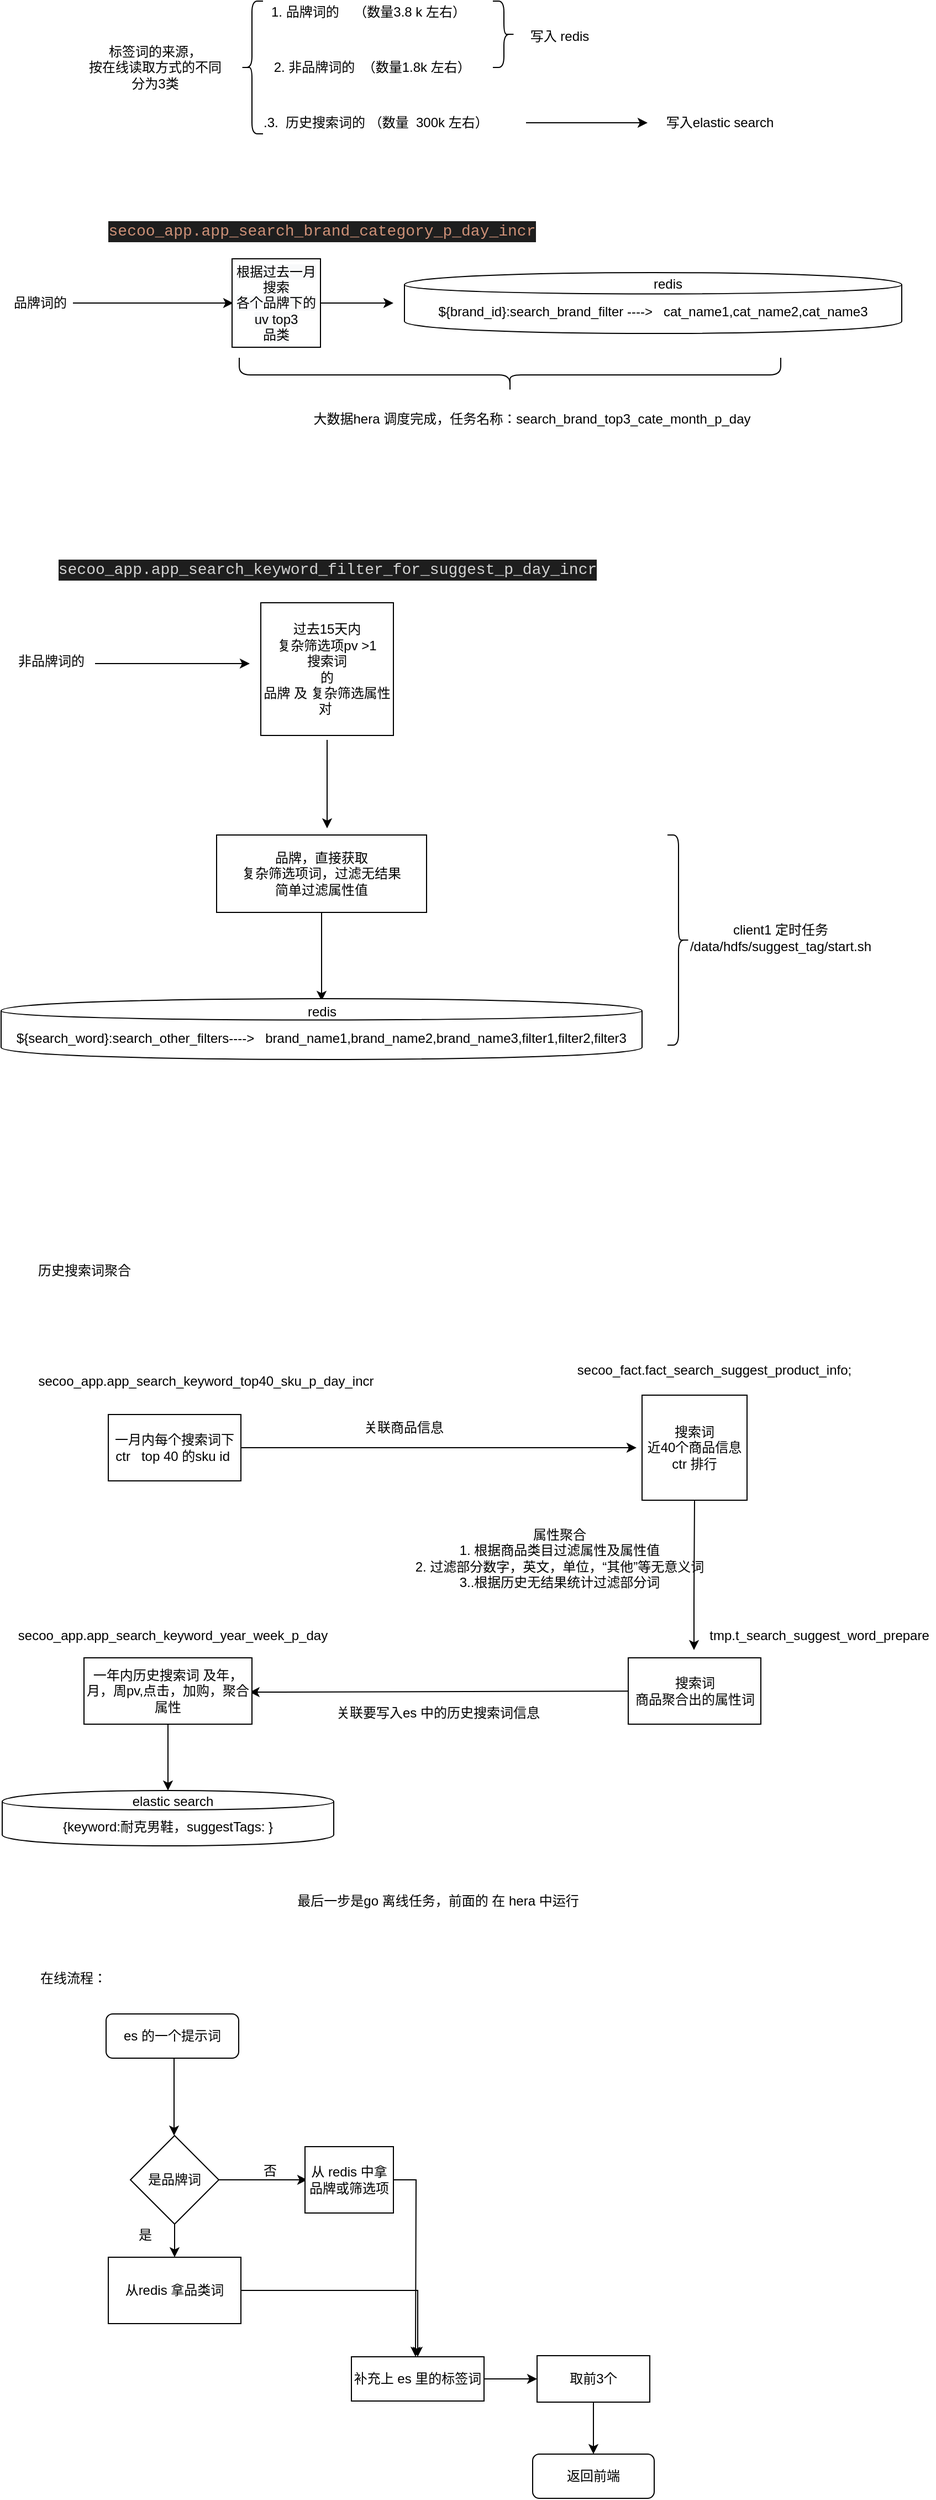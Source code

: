 <mxfile version="13.0.9" type="github">
  <diagram id="A91LpBzX5Wgsc4IaKshx" name="Page-1">
    <mxGraphModel dx="925" dy="512" grid="1" gridSize="10" guides="1" tooltips="1" connect="1" arrows="1" fold="1" page="1" pageScale="1" pageWidth="827" pageHeight="1169" math="0" shadow="0">
      <root>
        <mxCell id="0" />
        <mxCell id="1" parent="0" />
        <mxCell id="TyoJxL2L62WcN0cPFRU_-1" value="" style="shape=curlyBracket;whiteSpace=wrap;html=1;rounded=1;" parent="1" vertex="1">
          <mxGeometry x="222" y="72" width="20" height="120" as="geometry" />
        </mxCell>
        <mxCell id="TyoJxL2L62WcN0cPFRU_-4" value="1. 品牌词的&amp;nbsp; &amp;nbsp; （数量3.8 k 左右）" style="text;html=1;align=center;verticalAlign=middle;resizable=0;points=[];autosize=1;" parent="1" vertex="1">
          <mxGeometry x="242" y="72" width="190" height="20" as="geometry" />
        </mxCell>
        <mxCell id="TyoJxL2L62WcN0cPFRU_-7" value="标签词的来源，&lt;br&gt;按在线读取方式的不同&lt;br&gt;分为3类" style="text;html=1;align=center;verticalAlign=middle;resizable=0;points=[];autosize=1;" parent="1" vertex="1">
          <mxGeometry x="74" y="107" width="140" height="50" as="geometry" />
        </mxCell>
        <mxCell id="TyoJxL2L62WcN0cPFRU_-9" value="2. 非品牌词的&amp;nbsp; （数量1.8k 左右）&amp;nbsp;" style="text;html=1;align=center;verticalAlign=middle;resizable=0;points=[];autosize=1;" parent="1" vertex="1">
          <mxGeometry x="242" y="122" width="200" height="20" as="geometry" />
        </mxCell>
        <mxCell id="TyoJxL2L62WcN0cPFRU_-16" value="" style="shape=curlyBracket;whiteSpace=wrap;html=1;rounded=1;rotation=-180;" parent="1" vertex="1">
          <mxGeometry x="450" y="72" width="20" height="60" as="geometry" />
        </mxCell>
        <mxCell id="TyoJxL2L62WcN0cPFRU_-21" value="写入 redis" style="text;html=1;align=center;verticalAlign=middle;resizable=0;points=[];autosize=1;" parent="1" vertex="1">
          <mxGeometry x="475" y="94" width="70" height="20" as="geometry" />
        </mxCell>
        <mxCell id="TyoJxL2L62WcN0cPFRU_-23" value="" style="endArrow=classic;html=1;" parent="1" edge="1">
          <mxGeometry width="50" height="50" relative="1" as="geometry">
            <mxPoint x="480" y="182" as="sourcePoint" />
            <mxPoint x="590" y="182" as="targetPoint" />
          </mxGeometry>
        </mxCell>
        <mxCell id="TyoJxL2L62WcN0cPFRU_-24" value="写入elastic search" style="text;html=1;align=center;verticalAlign=middle;resizable=0;points=[];autosize=1;" parent="1" vertex="1">
          <mxGeometry x="600" y="172" width="110" height="20" as="geometry" />
        </mxCell>
        <mxCell id="TyoJxL2L62WcN0cPFRU_-28" value="" style="edgeStyle=orthogonalEdgeStyle;rounded=0;orthogonalLoop=1;jettySize=auto;html=1;" parent="1" source="TyoJxL2L62WcN0cPFRU_-26" edge="1">
          <mxGeometry relative="1" as="geometry">
            <mxPoint x="215" y="345" as="targetPoint" />
          </mxGeometry>
        </mxCell>
        <mxCell id="TyoJxL2L62WcN0cPFRU_-26" value="品牌词的" style="text;html=1;align=center;verticalAlign=middle;resizable=0;points=[];autosize=1;" parent="1" vertex="1">
          <mxGeometry x="10" y="335" width="60" height="20" as="geometry" />
        </mxCell>
        <mxCell id="TyoJxL2L62WcN0cPFRU_-29" value="&lt;div style=&quot;color: rgb(212 , 212 , 212) ; background-color: rgb(30 , 30 , 30) ; font-family: &amp;#34;consolas&amp;#34; , &amp;#34;courier new&amp;#34; , monospace ; font-size: 14px ; line-height: 19px&quot;&gt;&lt;span style=&quot;color: #ce9178&quot;&gt;secoo_app.app_search_brand_category_p_day_incr&lt;/span&gt;&lt;/div&gt;" style="text;html=1;align=center;verticalAlign=middle;resizable=0;points=[];autosize=1;" parent="1" vertex="1">
          <mxGeometry x="110" y="270" width="370" height="20" as="geometry" />
        </mxCell>
        <mxCell id="TyoJxL2L62WcN0cPFRU_-32" value="" style="edgeStyle=orthogonalEdgeStyle;rounded=0;orthogonalLoop=1;jettySize=auto;html=1;" parent="1" source="TyoJxL2L62WcN0cPFRU_-30" edge="1">
          <mxGeometry relative="1" as="geometry">
            <mxPoint x="360" y="345" as="targetPoint" />
          </mxGeometry>
        </mxCell>
        <mxCell id="TyoJxL2L62WcN0cPFRU_-30" value="&lt;span style=&quot;color: rgb(0 , 0 , 0) ; font-family: &amp;#34;helvetica&amp;#34; ; font-size: 12px ; font-style: normal ; font-weight: 400 ; letter-spacing: normal ; text-align: center ; text-indent: 0px ; text-transform: none ; word-spacing: 0px ; background-color: rgb(248 , 249 , 250) ; float: none ; display: inline&quot;&gt;根据过去一月搜索&lt;/span&gt;&lt;br style=&quot;color: rgb(0 , 0 , 0) ; font-family: &amp;#34;helvetica&amp;#34; ; font-size: 12px ; font-style: normal ; font-weight: 400 ; letter-spacing: normal ; text-align: center ; text-indent: 0px ; text-transform: none ; word-spacing: 0px ; background-color: rgb(248 , 249 , 250)&quot;&gt;&lt;span style=&quot;color: rgb(0 , 0 , 0) ; font-family: &amp;#34;helvetica&amp;#34; ; font-size: 12px ; font-style: normal ; font-weight: 400 ; letter-spacing: normal ; text-align: center ; text-indent: 0px ; text-transform: none ; word-spacing: 0px ; background-color: rgb(248 , 249 , 250) ; float: none ; display: inline&quot;&gt;各个品牌下的&lt;/span&gt;&lt;br style=&quot;color: rgb(0 , 0 , 0) ; font-family: &amp;#34;helvetica&amp;#34; ; font-size: 12px ; font-style: normal ; font-weight: 400 ; letter-spacing: normal ; text-align: center ; text-indent: 0px ; text-transform: none ; word-spacing: 0px ; background-color: rgb(248 , 249 , 250)&quot;&gt;&lt;span style=&quot;color: rgb(0 , 0 , 0) ; font-family: &amp;#34;helvetica&amp;#34; ; font-size: 12px ; font-style: normal ; font-weight: 400 ; letter-spacing: normal ; text-align: center ; text-indent: 0px ; text-transform: none ; word-spacing: 0px ; background-color: rgb(248 , 249 , 250) ; float: none ; display: inline&quot;&gt;uv top3&lt;/span&gt;&lt;br style=&quot;color: rgb(0 , 0 , 0) ; font-family: &amp;#34;helvetica&amp;#34; ; font-size: 12px ; font-style: normal ; font-weight: 400 ; letter-spacing: normal ; text-align: center ; text-indent: 0px ; text-transform: none ; word-spacing: 0px ; background-color: rgb(248 , 249 , 250)&quot;&gt;&lt;span style=&quot;color: rgb(0 , 0 , 0) ; font-family: &amp;#34;helvetica&amp;#34; ; font-size: 12px ; font-style: normal ; font-weight: 400 ; letter-spacing: normal ; text-align: center ; text-indent: 0px ; text-transform: none ; word-spacing: 0px ; background-color: rgb(248 , 249 , 250) ; float: none ; display: inline&quot;&gt;品类&lt;/span&gt;" style="whiteSpace=wrap;html=1;aspect=fixed;" parent="1" vertex="1">
          <mxGeometry x="214" y="305" width="80" height="80" as="geometry" />
        </mxCell>
        <mxCell id="TyoJxL2L62WcN0cPFRU_-33" value="${brand_id}:search_brand_filter ----&amp;gt;&amp;nbsp; &amp;nbsp;cat_name1,cat_name2,cat_name3" style="shape=cylinder;whiteSpace=wrap;html=1;boundedLbl=1;backgroundOutline=1;" parent="1" vertex="1">
          <mxGeometry x="370" y="317.5" width="450" height="55" as="geometry" />
        </mxCell>
        <mxCell id="TyoJxL2L62WcN0cPFRU_-34" value="redis" style="text;html=1;align=center;verticalAlign=middle;resizable=0;points=[];autosize=1;" parent="1" vertex="1">
          <mxGeometry x="588" y="317.5" width="40" height="20" as="geometry" />
        </mxCell>
        <mxCell id="TyoJxL2L62WcN0cPFRU_-37" value="" style="shape=curlyBracket;whiteSpace=wrap;html=1;rounded=1;rotation=-90;" parent="1" vertex="1">
          <mxGeometry x="450" y="165" width="31" height="490" as="geometry" />
        </mxCell>
        <mxCell id="TyoJxL2L62WcN0cPFRU_-38" value="大数据hera 调度完成，任务名称：search_brand_top3_cate_month_p_day" style="text;html=1;align=center;verticalAlign=middle;resizable=0;points=[];autosize=1;" parent="1" vertex="1">
          <mxGeometry x="280" y="440" width="410" height="20" as="geometry" />
        </mxCell>
        <mxCell id="TyoJxL2L62WcN0cPFRU_-48" value="" style="edgeStyle=orthogonalEdgeStyle;rounded=0;orthogonalLoop=1;jettySize=auto;html=1;" parent="1" edge="1">
          <mxGeometry relative="1" as="geometry">
            <mxPoint x="230" y="671" as="targetPoint" />
            <mxPoint x="90" y="671" as="sourcePoint" />
          </mxGeometry>
        </mxCell>
        <mxCell id="TyoJxL2L62WcN0cPFRU_-39" value="非品牌词的" style="text;html=1;align=center;verticalAlign=middle;resizable=0;points=[];autosize=1;" parent="1" vertex="1">
          <mxGeometry x="10" y="659" width="80" height="20" as="geometry" />
        </mxCell>
        <mxCell id="TyoJxL2L62WcN0cPFRU_-14" value="&amp;nbsp;.3.&amp;nbsp; 历史搜索词的 （数量&amp;nbsp; 300k 左右）" style="text;html=1;align=center;verticalAlign=middle;resizable=0;points=[];autosize=1;" parent="1" vertex="1">
          <mxGeometry x="232" y="172" width="220" height="20" as="geometry" />
        </mxCell>
        <mxCell id="TyoJxL2L62WcN0cPFRU_-58" value="" style="edgeStyle=orthogonalEdgeStyle;rounded=0;orthogonalLoop=1;jettySize=auto;html=1;" parent="1" edge="1">
          <mxGeometry relative="1" as="geometry">
            <mxPoint x="300" y="740" as="sourcePoint" />
            <mxPoint x="300" y="820" as="targetPoint" />
            <Array as="points">
              <mxPoint x="300" y="806" />
              <mxPoint x="300" y="806" />
            </Array>
          </mxGeometry>
        </mxCell>
        <mxCell id="TyoJxL2L62WcN0cPFRU_-43" value="过去15天内&lt;br&gt;复杂筛选项pv &amp;gt;1&lt;br&gt;搜索词&lt;br&gt;的&lt;br&gt;品牌 及 复杂筛选属性对&amp;nbsp;" style="whiteSpace=wrap;html=1;aspect=fixed;" parent="1" vertex="1">
          <mxGeometry x="240" y="616" width="120" height="120" as="geometry" />
        </mxCell>
        <mxCell id="TyoJxL2L62WcN0cPFRU_-46" value="&lt;div style=&quot;color: rgb(212 , 212 , 212) ; background-color: rgb(30 , 30 , 30) ; font-family: &amp;#34;consolas&amp;#34; , &amp;#34;courier new&amp;#34; , monospace ; font-size: 14px ; line-height: 19px&quot;&gt;secoo_app.app_search_keyword_filter_for_suggest_p_day_incr&lt;/div&gt;" style="text;html=1;align=center;verticalAlign=middle;resizable=0;points=[];autosize=1;" parent="1" vertex="1">
          <mxGeometry x="70" y="576" width="460" height="20" as="geometry" />
        </mxCell>
        <mxCell id="TyoJxL2L62WcN0cPFRU_-55" value="" style="edgeStyle=orthogonalEdgeStyle;rounded=0;orthogonalLoop=1;jettySize=auto;html=1;" parent="1" source="TyoJxL2L62WcN0cPFRU_-52" edge="1">
          <mxGeometry relative="1" as="geometry">
            <mxPoint x="295" y="976" as="targetPoint" />
          </mxGeometry>
        </mxCell>
        <mxCell id="TyoJxL2L62WcN0cPFRU_-52" value="&lt;span&gt;品牌，直接获取&lt;/span&gt;&lt;br&gt;&lt;span&gt;复杂筛选项词，过滤无结果&lt;/span&gt;&lt;br&gt;&lt;span&gt;简单过滤属性值&lt;/span&gt;" style="rounded=0;whiteSpace=wrap;html=1;" parent="1" vertex="1">
          <mxGeometry x="200" y="826" width="190" height="70" as="geometry" />
        </mxCell>
        <mxCell id="TyoJxL2L62WcN0cPFRU_-53" value="${search_word}:search_other_filters----&amp;gt;&amp;nbsp; &amp;nbsp;brand_name1,brand_name2,brand_name3,filter1,filter2,filter3" style="shape=cylinder;whiteSpace=wrap;html=1;boundedLbl=1;backgroundOutline=1;" parent="1" vertex="1">
          <mxGeometry x="5" y="974" width="580" height="55" as="geometry" />
        </mxCell>
        <mxCell id="TyoJxL2L62WcN0cPFRU_-54" value="redis" style="text;html=1;align=center;verticalAlign=middle;resizable=0;points=[];autosize=1;" parent="1" vertex="1">
          <mxGeometry x="275" y="976" width="40" height="20" as="geometry" />
        </mxCell>
        <mxCell id="TyoJxL2L62WcN0cPFRU_-60" value="" style="shape=curlyBracket;whiteSpace=wrap;html=1;rounded=1;direction=west;" parent="1" vertex="1">
          <mxGeometry x="608" y="826" width="20" height="190" as="geometry" />
        </mxCell>
        <mxCell id="TyoJxL2L62WcN0cPFRU_-61" value="client1 定时任务&lt;br&gt;/data/hdfs/suggest_tag/start.sh" style="text;html=1;align=center;verticalAlign=middle;resizable=0;points=[];autosize=1;" parent="1" vertex="1">
          <mxGeometry x="620" y="904" width="180" height="30" as="geometry" />
        </mxCell>
        <mxCell id="iZUuwFrf2KAGskIMmz3N-3" value="历史搜索词聚合" style="text;html=1;align=center;verticalAlign=middle;resizable=0;points=[];autosize=1;" vertex="1" parent="1">
          <mxGeometry x="30" y="1210" width="100" height="20" as="geometry" />
        </mxCell>
        <mxCell id="iZUuwFrf2KAGskIMmz3N-4" value="搜索词&lt;br&gt;近40个商品信息&lt;br&gt;ctr 排行" style="whiteSpace=wrap;html=1;aspect=fixed;" vertex="1" parent="1">
          <mxGeometry x="585" y="1332.5" width="95" height="95" as="geometry" />
        </mxCell>
        <mxCell id="iZUuwFrf2KAGskIMmz3N-5" value="secoo_fact.fact_search_suggest_product_info;" style="text;html=1;align=center;verticalAlign=middle;resizable=0;points=[];autosize=1;" vertex="1" parent="1">
          <mxGeometry x="520" y="1300" width="260" height="20" as="geometry" />
        </mxCell>
        <mxCell id="iZUuwFrf2KAGskIMmz3N-6" value="secoo_app.app_search_keyword_top40_sku_p_day_incr" style="text;html=1;align=center;verticalAlign=middle;resizable=0;points=[];autosize=1;" vertex="1" parent="1">
          <mxGeometry x="30" y="1310" width="320" height="20" as="geometry" />
        </mxCell>
        <mxCell id="iZUuwFrf2KAGskIMmz3N-10" style="edgeStyle=orthogonalEdgeStyle;rounded=0;orthogonalLoop=1;jettySize=auto;html=1;" edge="1" parent="1" source="iZUuwFrf2KAGskIMmz3N-7">
          <mxGeometry relative="1" as="geometry">
            <mxPoint x="580" y="1380" as="targetPoint" />
          </mxGeometry>
        </mxCell>
        <mxCell id="iZUuwFrf2KAGskIMmz3N-7" value="一月内每个搜索词下&lt;br&gt;ctr&amp;nbsp; &amp;nbsp;top 40 的sku id&amp;nbsp;" style="rounded=0;whiteSpace=wrap;html=1;" vertex="1" parent="1">
          <mxGeometry x="102" y="1350" width="120" height="60" as="geometry" />
        </mxCell>
        <mxCell id="iZUuwFrf2KAGskIMmz3N-11" value="关联商品信息" style="text;html=1;align=center;verticalAlign=middle;resizable=0;points=[];autosize=1;" vertex="1" parent="1">
          <mxGeometry x="324" y="1352" width="90" height="20" as="geometry" />
        </mxCell>
        <mxCell id="iZUuwFrf2KAGskIMmz3N-12" value="" style="endArrow=classic;html=1;exitX=0.5;exitY=1;exitDx=0;exitDy=0;" edge="1" parent="1" source="iZUuwFrf2KAGskIMmz3N-4">
          <mxGeometry width="50" height="50" relative="1" as="geometry">
            <mxPoint x="632" y="1450" as="sourcePoint" />
            <mxPoint x="632" y="1563" as="targetPoint" />
            <Array as="points">
              <mxPoint x="632" y="1512.5" />
            </Array>
          </mxGeometry>
        </mxCell>
        <mxCell id="iZUuwFrf2KAGskIMmz3N-13" value="搜索词&lt;br&gt;商品聚合出的属性词" style="rounded=0;whiteSpace=wrap;html=1;" vertex="1" parent="1">
          <mxGeometry x="572.5" y="1570" width="120" height="60" as="geometry" />
        </mxCell>
        <mxCell id="iZUuwFrf2KAGskIMmz3N-14" value="属性聚合&lt;br&gt;1. 根据商品类目过滤属性及属性值&lt;br&gt;2. 过滤部分数字，英文，单位，“其他”等无意义词&lt;br&gt;3..根据历史无结果统计过滤部分词" style="text;html=1;align=center;verticalAlign=middle;resizable=0;points=[];autosize=1;" vertex="1" parent="1">
          <mxGeometry x="370" y="1450" width="280" height="60" as="geometry" />
        </mxCell>
        <mxCell id="iZUuwFrf2KAGskIMmz3N-15" value="tmp.t_search_suggest_word_prepare" style="text;html=1;align=center;verticalAlign=middle;resizable=0;points=[];autosize=1;" vertex="1" parent="1">
          <mxGeometry x="640" y="1540" width="210" height="20" as="geometry" />
        </mxCell>
        <mxCell id="iZUuwFrf2KAGskIMmz3N-18" value="" style="endArrow=classic;html=1;entryX=0.986;entryY=0.517;entryDx=0;entryDy=0;entryPerimeter=0;" edge="1" parent="1" source="iZUuwFrf2KAGskIMmz3N-13" target="iZUuwFrf2KAGskIMmz3N-19">
          <mxGeometry width="50" height="50" relative="1" as="geometry">
            <mxPoint x="414" y="1650" as="sourcePoint" />
            <mxPoint x="240" y="1601" as="targetPoint" />
          </mxGeometry>
        </mxCell>
        <mxCell id="iZUuwFrf2KAGskIMmz3N-24" value="" style="edgeStyle=orthogonalEdgeStyle;rounded=0;orthogonalLoop=1;jettySize=auto;html=1;" edge="1" parent="1" source="iZUuwFrf2KAGskIMmz3N-19" target="iZUuwFrf2KAGskIMmz3N-22">
          <mxGeometry relative="1" as="geometry" />
        </mxCell>
        <mxCell id="iZUuwFrf2KAGskIMmz3N-19" value="一年内历史搜索词 及年，月，周pv,点击，加购，聚合属性" style="rounded=0;whiteSpace=wrap;html=1;" vertex="1" parent="1">
          <mxGeometry x="80" y="1570" width="152" height="60" as="geometry" />
        </mxCell>
        <mxCell id="iZUuwFrf2KAGskIMmz3N-20" value="关联要写入es 中的历史搜索词信息" style="text;html=1;align=center;verticalAlign=middle;resizable=0;points=[];autosize=1;" vertex="1" parent="1">
          <mxGeometry x="300" y="1610" width="200" height="20" as="geometry" />
        </mxCell>
        <mxCell id="iZUuwFrf2KAGskIMmz3N-21" value="secoo_app.app_search_keyword_year_week_p_day" style="text;html=1;align=center;verticalAlign=middle;resizable=0;points=[];autosize=1;" vertex="1" parent="1">
          <mxGeometry x="10" y="1540" width="300" height="20" as="geometry" />
        </mxCell>
        <mxCell id="iZUuwFrf2KAGskIMmz3N-22" value="{keyword:耐克男鞋，suggestTags: }" style="shape=cylinder;whiteSpace=wrap;html=1;boundedLbl=1;backgroundOutline=1;" vertex="1" parent="1">
          <mxGeometry x="6" y="1690" width="300" height="50" as="geometry" />
        </mxCell>
        <mxCell id="iZUuwFrf2KAGskIMmz3N-25" value="elastic search" style="text;html=1;align=center;verticalAlign=middle;resizable=0;points=[];autosize=1;" vertex="1" parent="1">
          <mxGeometry x="115" y="1690" width="90" height="20" as="geometry" />
        </mxCell>
        <mxCell id="iZUuwFrf2KAGskIMmz3N-27" value="最后一步是go 离线任务，前面的 在 hera 中运行" style="text;html=1;align=center;verticalAlign=middle;resizable=0;points=[];autosize=1;" vertex="1" parent="1">
          <mxGeometry x="265" y="1780" width="270" height="20" as="geometry" />
        </mxCell>
        <mxCell id="iZUuwFrf2KAGskIMmz3N-28" value="在线流程：" style="text;html=1;align=center;verticalAlign=middle;resizable=0;points=[];autosize=1;" vertex="1" parent="1">
          <mxGeometry x="30" y="1850" width="80" height="20" as="geometry" />
        </mxCell>
        <mxCell id="iZUuwFrf2KAGskIMmz3N-32" value="" style="edgeStyle=orthogonalEdgeStyle;rounded=0;orthogonalLoop=1;jettySize=auto;html=1;" edge="1" parent="1">
          <mxGeometry relative="1" as="geometry">
            <mxPoint x="161.5" y="1922" as="sourcePoint" />
            <mxPoint x="161.5" y="2002" as="targetPoint" />
          </mxGeometry>
        </mxCell>
        <mxCell id="iZUuwFrf2KAGskIMmz3N-30" value="es 的一个提示词" style="rounded=1;whiteSpace=wrap;html=1;" vertex="1" parent="1">
          <mxGeometry x="100" y="1892" width="120" height="40" as="geometry" />
        </mxCell>
        <mxCell id="iZUuwFrf2KAGskIMmz3N-35" value="" style="edgeStyle=orthogonalEdgeStyle;rounded=0;orthogonalLoop=1;jettySize=auto;html=1;" edge="1" parent="1" source="iZUuwFrf2KAGskIMmz3N-33">
          <mxGeometry relative="1" as="geometry">
            <mxPoint x="282" y="2042" as="targetPoint" />
          </mxGeometry>
        </mxCell>
        <mxCell id="iZUuwFrf2KAGskIMmz3N-40" value="" style="edgeStyle=orthogonalEdgeStyle;rounded=0;orthogonalLoop=1;jettySize=auto;html=1;" edge="1" parent="1" source="iZUuwFrf2KAGskIMmz3N-33" target="iZUuwFrf2KAGskIMmz3N-39">
          <mxGeometry relative="1" as="geometry" />
        </mxCell>
        <mxCell id="iZUuwFrf2KAGskIMmz3N-33" value="是品牌词" style="rhombus;whiteSpace=wrap;html=1;" vertex="1" parent="1">
          <mxGeometry x="122" y="2002" width="80" height="80" as="geometry" />
        </mxCell>
        <mxCell id="iZUuwFrf2KAGskIMmz3N-36" value="否" style="text;html=1;align=center;verticalAlign=middle;resizable=0;points=[];autosize=1;" vertex="1" parent="1">
          <mxGeometry x="233" y="2024" width="30" height="20" as="geometry" />
        </mxCell>
        <mxCell id="iZUuwFrf2KAGskIMmz3N-44" style="edgeStyle=orthogonalEdgeStyle;rounded=0;orthogonalLoop=1;jettySize=auto;html=1;" edge="1" parent="1" source="iZUuwFrf2KAGskIMmz3N-38">
          <mxGeometry relative="1" as="geometry">
            <mxPoint x="380" y="2202" as="targetPoint" />
          </mxGeometry>
        </mxCell>
        <mxCell id="iZUuwFrf2KAGskIMmz3N-38" value="从 redis 中拿品牌或筛选项" style="rounded=0;whiteSpace=wrap;html=1;" vertex="1" parent="1">
          <mxGeometry x="280" y="2012" width="80" height="60" as="geometry" />
        </mxCell>
        <mxCell id="iZUuwFrf2KAGskIMmz3N-43" style="edgeStyle=orthogonalEdgeStyle;rounded=0;orthogonalLoop=1;jettySize=auto;html=1;entryX=0.5;entryY=0;entryDx=0;entryDy=0;" edge="1" parent="1" source="iZUuwFrf2KAGskIMmz3N-39" target="iZUuwFrf2KAGskIMmz3N-41">
          <mxGeometry relative="1" as="geometry" />
        </mxCell>
        <mxCell id="iZUuwFrf2KAGskIMmz3N-39" value="从redis 拿品类词" style="rounded=0;whiteSpace=wrap;html=1;" vertex="1" parent="1">
          <mxGeometry x="102" y="2112" width="120" height="60" as="geometry" />
        </mxCell>
        <mxCell id="iZUuwFrf2KAGskIMmz3N-45" style="edgeStyle=orthogonalEdgeStyle;rounded=0;orthogonalLoop=1;jettySize=auto;html=1;" edge="1" parent="1" source="iZUuwFrf2KAGskIMmz3N-41">
          <mxGeometry relative="1" as="geometry">
            <mxPoint x="490" y="2222" as="targetPoint" />
          </mxGeometry>
        </mxCell>
        <mxCell id="iZUuwFrf2KAGskIMmz3N-41" value="补充上 es 里的标签词" style="rounded=0;whiteSpace=wrap;html=1;" vertex="1" parent="1">
          <mxGeometry x="322" y="2202" width="120" height="40" as="geometry" />
        </mxCell>
        <mxCell id="iZUuwFrf2KAGskIMmz3N-42" value="是" style="text;html=1;align=center;verticalAlign=middle;resizable=0;points=[];autosize=1;" vertex="1" parent="1">
          <mxGeometry x="120" y="2082" width="30" height="20" as="geometry" />
        </mxCell>
        <mxCell id="iZUuwFrf2KAGskIMmz3N-48" value="" style="edgeStyle=orthogonalEdgeStyle;rounded=0;orthogonalLoop=1;jettySize=auto;html=1;" edge="1" parent="1" source="iZUuwFrf2KAGskIMmz3N-46" target="iZUuwFrf2KAGskIMmz3N-47">
          <mxGeometry relative="1" as="geometry" />
        </mxCell>
        <mxCell id="iZUuwFrf2KAGskIMmz3N-46" value="取前3个" style="rounded=0;whiteSpace=wrap;html=1;" vertex="1" parent="1">
          <mxGeometry x="490" y="2201" width="102" height="42" as="geometry" />
        </mxCell>
        <mxCell id="iZUuwFrf2KAGskIMmz3N-47" value="返回前端" style="rounded=1;whiteSpace=wrap;html=1;" vertex="1" parent="1">
          <mxGeometry x="486" y="2290" width="110" height="40" as="geometry" />
        </mxCell>
      </root>
    </mxGraphModel>
  </diagram>
</mxfile>
